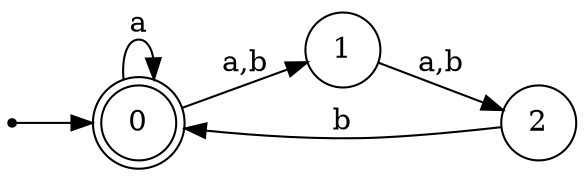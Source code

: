 digraph{
    rankdir = LR;
    node [shape=point]
    start
    node [shape=doublecircle]
    0
    node [shape=circle]
    start -> 0
    0 -> 1 [label="a,b"]
    0 -> 0 [label="a"]
    1 -> 2 [label="a,b"]
    2 -> 0 [label="b"]
}